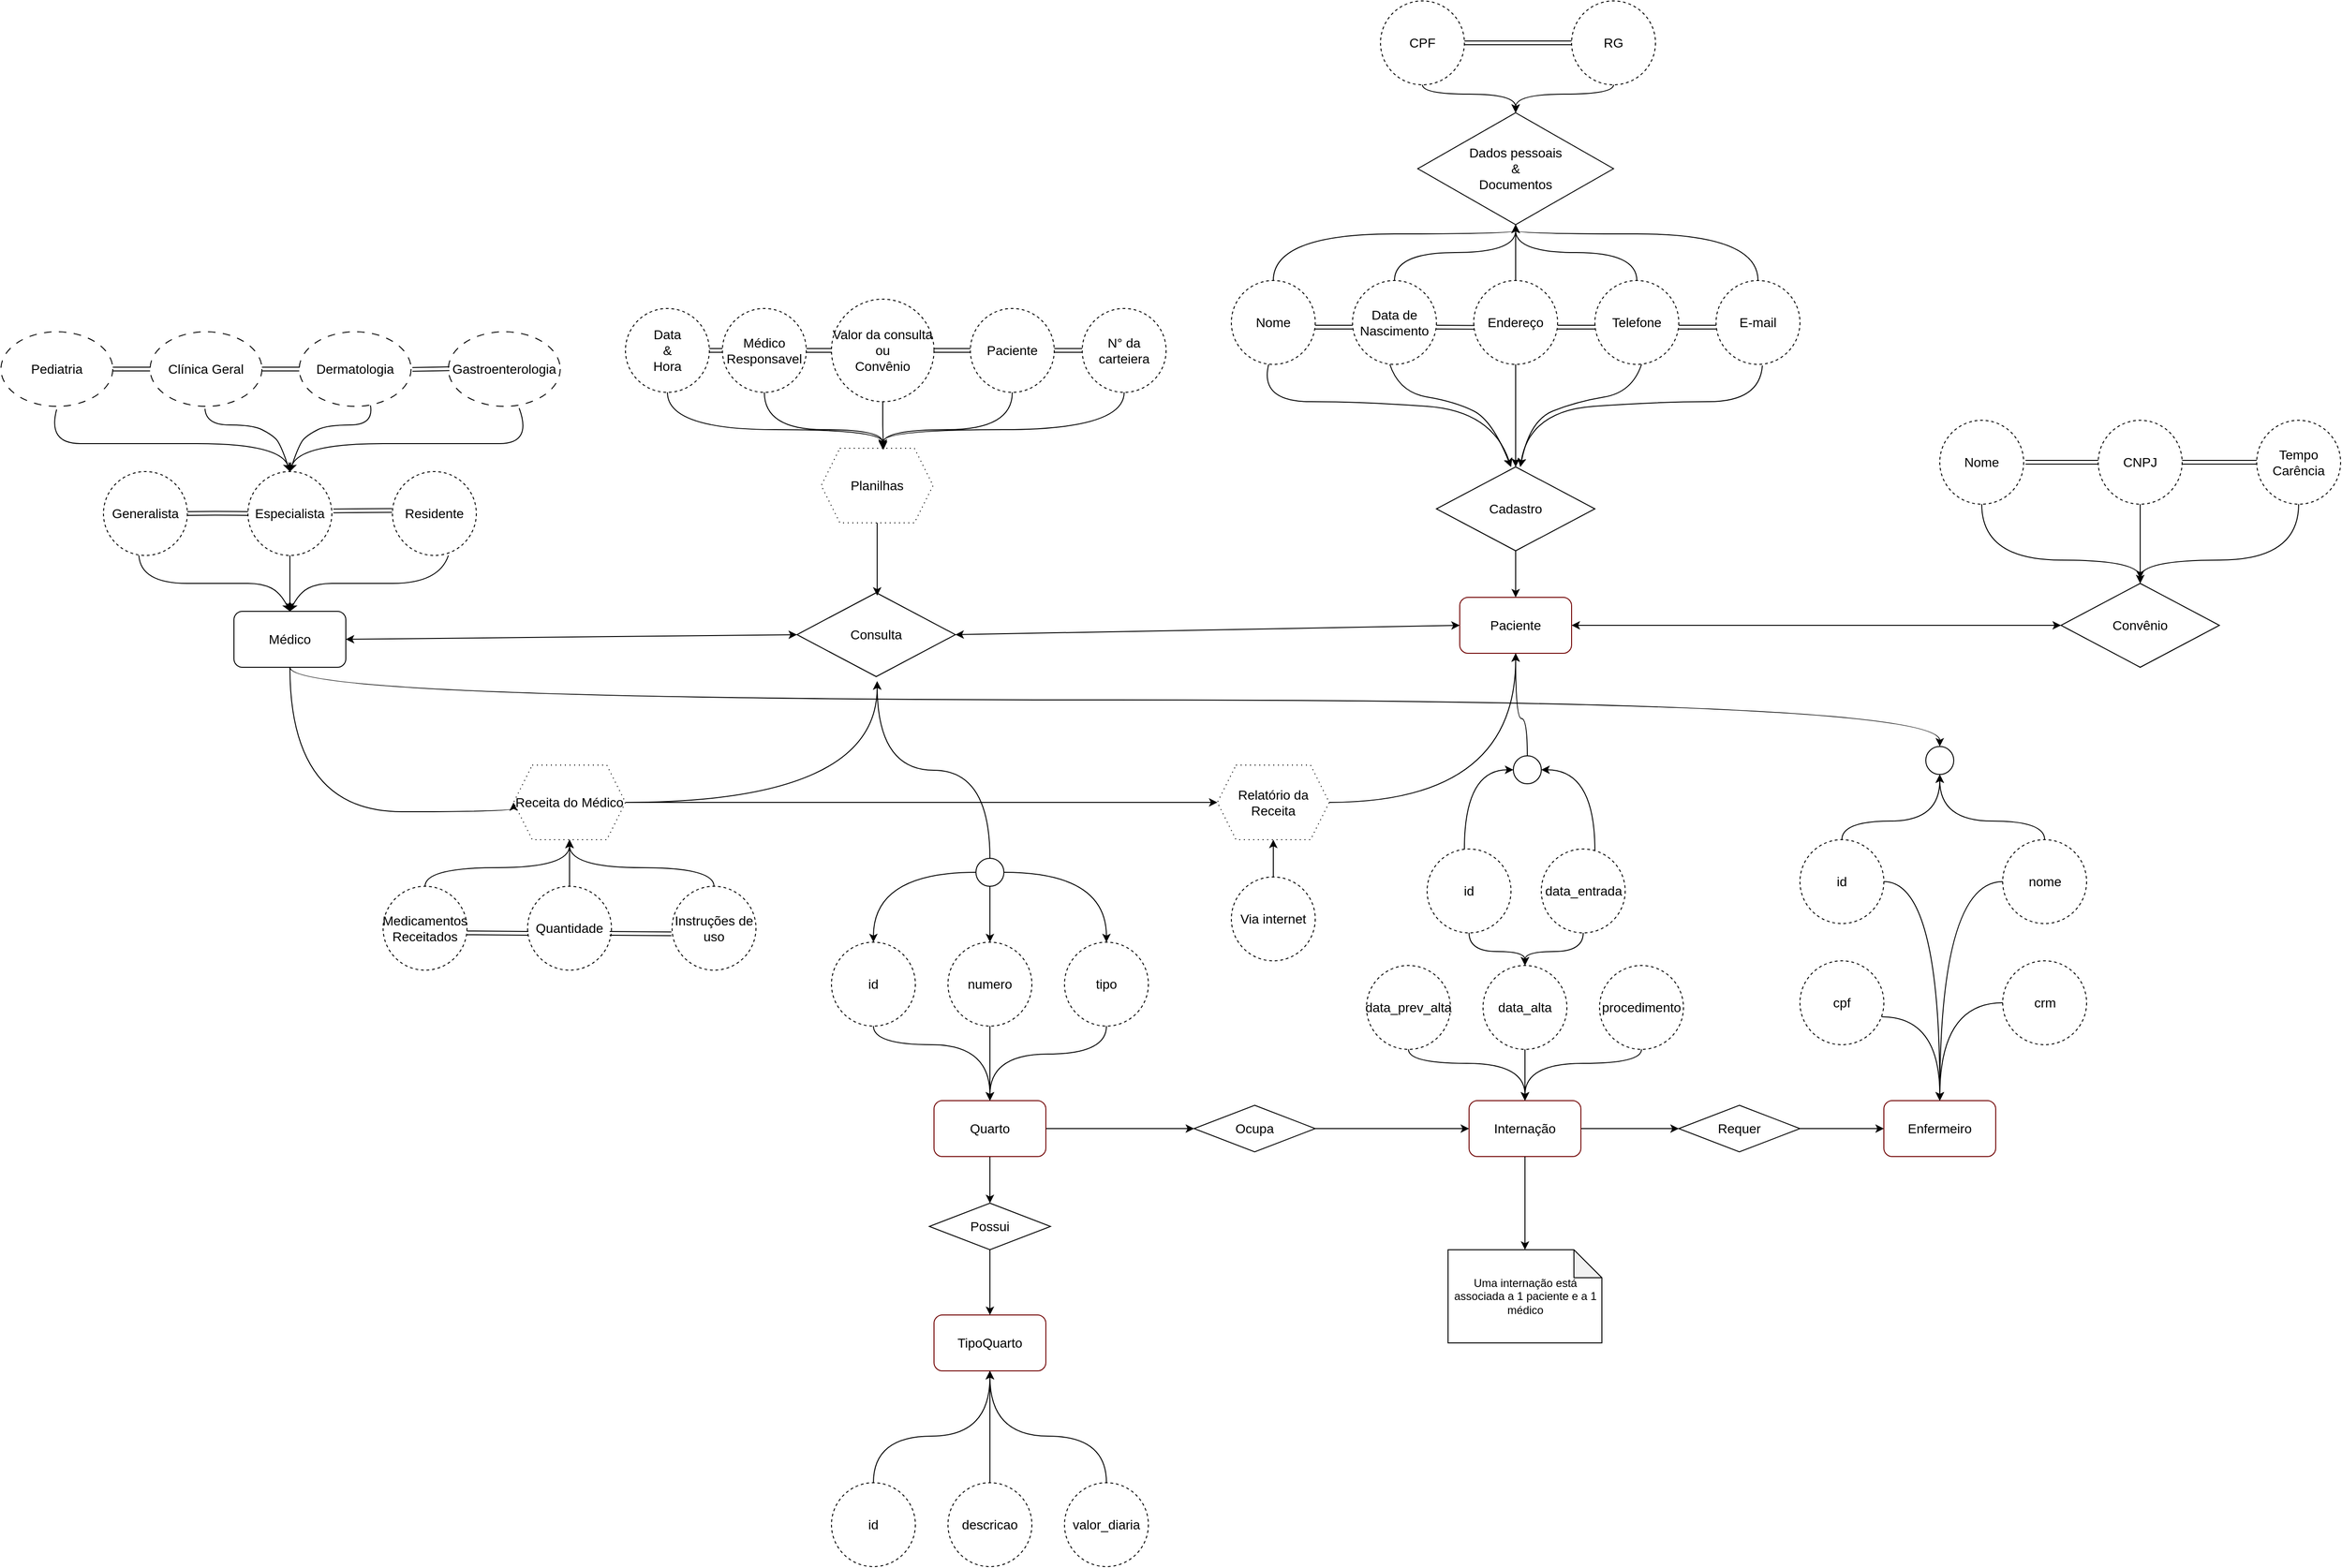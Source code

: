 <mxfile version="26.2.14">
  <diagram name="Página-1" id="sYi_9-bd4zvebP601EwW">
    <mxGraphModel dx="2864" dy="2279" grid="1" gridSize="10" guides="1" tooltips="1" connect="1" arrows="1" fold="1" page="1" pageScale="1" pageWidth="827" pageHeight="1169" background="none" math="0" shadow="0">
      <root>
        <mxCell id="0" />
        <mxCell id="1" parent="0" />
        <mxCell id="ypd2_sncO1_XFJtvT4sU-41" style="edgeStyle=orthogonalEdgeStyle;rounded=0;orthogonalLoop=1;jettySize=auto;html=1;entryX=0;entryY=0.5;entryDx=0;entryDy=0;curved=1;" edge="1" parent="1" source="UL4wphMUHeNL7HO7xTFo-1" target="tx1sG5r3YP57wAG_Tnjf-45">
          <mxGeometry relative="1" as="geometry">
            <Array as="points">
              <mxPoint x="-300" y="700" />
            </Array>
          </mxGeometry>
        </mxCell>
        <mxCell id="ypd2_sncO1_XFJtvT4sU-80" style="edgeStyle=orthogonalEdgeStyle;rounded=0;orthogonalLoop=1;jettySize=auto;html=1;curved=1;" edge="1" parent="1" source="UL4wphMUHeNL7HO7xTFo-1" target="ypd2_sncO1_XFJtvT4sU-75">
          <mxGeometry relative="1" as="geometry">
            <Array as="points">
              <mxPoint x="-300" y="580" />
              <mxPoint x="1470" y="580" />
            </Array>
          </mxGeometry>
        </mxCell>
        <mxCell id="UL4wphMUHeNL7HO7xTFo-1" value="&lt;font&gt;Médico&lt;/font&gt;" style="rounded=1;whiteSpace=wrap;html=1;fontSize=14;strokeColor=default;" parent="1" vertex="1">
          <mxGeometry x="-360" y="485" width="120" height="60" as="geometry" />
        </mxCell>
        <mxCell id="UL4wphMUHeNL7HO7xTFo-2" value="Paciente" style="rounded=1;whiteSpace=wrap;html=1;fillColor=default;fontColor=default;strokeColor=#6F0000;fontSize=14;" parent="1" vertex="1">
          <mxGeometry x="955" y="470" width="120" height="60" as="geometry" />
        </mxCell>
        <mxCell id="UL4wphMUHeNL7HO7xTFo-3" value="Generalista" style="ellipse;whiteSpace=wrap;html=1;aspect=fixed;strokeColor=light-dark(#000000,#FFE1F2);dashed=1;fontSize=14;" parent="1" vertex="1">
          <mxGeometry x="-500" y="335" width="90" height="90" as="geometry" />
        </mxCell>
        <mxCell id="UL4wphMUHeNL7HO7xTFo-4" value="Especialista" style="ellipse;whiteSpace=wrap;html=1;aspect=fixed;strokeColor=light-dark(#000000,#FFE1F2);dashed=1;fontSize=14;" parent="1" vertex="1">
          <mxGeometry x="-345" y="335" width="90" height="90" as="geometry" />
        </mxCell>
        <mxCell id="UL4wphMUHeNL7HO7xTFo-5" value="Residente" style="ellipse;whiteSpace=wrap;html=1;aspect=fixed;strokeColor=light-dark(#000000,#FFE1F2);dashed=1;fontSize=14;" parent="1" vertex="1">
          <mxGeometry x="-190" y="335" width="90" height="90" as="geometry" />
        </mxCell>
        <mxCell id="UL4wphMUHeNL7HO7xTFo-7" value="" style="shape=link;html=1;rounded=0;entryX=0;entryY=0.5;entryDx=0;entryDy=0;exitX=1;exitY=0.5;exitDx=0;exitDy=0;fontSize=14;" parent="1" source="UL4wphMUHeNL7HO7xTFo-3" target="UL4wphMUHeNL7HO7xTFo-4" edge="1">
          <mxGeometry width="100" relative="1" as="geometry">
            <mxPoint x="-430" y="379.8" as="sourcePoint" />
            <mxPoint x="-360" y="385" as="targetPoint" />
            <Array as="points">
              <mxPoint x="-380" y="379.8" />
            </Array>
          </mxGeometry>
        </mxCell>
        <mxCell id="UL4wphMUHeNL7HO7xTFo-9" value="" style="shape=link;html=1;rounded=0;entryX=-0.004;entryY=0.464;entryDx=0;entryDy=0;exitX=1.018;exitY=0.469;exitDx=0;exitDy=0;exitPerimeter=0;entryPerimeter=0;fontSize=14;" parent="1" source="UL4wphMUHeNL7HO7xTFo-4" target="UL4wphMUHeNL7HO7xTFo-5" edge="1">
          <mxGeometry width="100" relative="1" as="geometry">
            <mxPoint x="-250.0" y="375.0" as="sourcePoint" />
            <mxPoint x="-192.07" y="377.13" as="targetPoint" />
            <Array as="points">
              <mxPoint x="-212.07" y="376.93" />
            </Array>
          </mxGeometry>
        </mxCell>
        <mxCell id="UL4wphMUHeNL7HO7xTFo-22" value="" style="curved=1;endArrow=classic;html=1;rounded=0;entryX=0.5;entryY=0;entryDx=0;entryDy=0;exitX=0.422;exitY=1;exitDx=0;exitDy=0;exitPerimeter=0;fontSize=14;" parent="1" source="UL4wphMUHeNL7HO7xTFo-3" target="UL4wphMUHeNL7HO7xTFo-1" edge="1">
          <mxGeometry width="50" height="50" relative="1" as="geometry">
            <mxPoint x="-452" y="435" as="sourcePoint" />
            <mxPoint x="-330" y="435" as="targetPoint" />
            <Array as="points">
              <mxPoint x="-460" y="455" />
              <mxPoint x="-360" y="455" />
              <mxPoint x="-330" y="455" />
              <mxPoint x="-310" y="465" />
            </Array>
          </mxGeometry>
        </mxCell>
        <mxCell id="UL4wphMUHeNL7HO7xTFo-26" value="" style="curved=1;endArrow=classic;html=1;rounded=0;exitX=0.667;exitY=1;exitDx=0;exitDy=0;exitPerimeter=0;entryX=0.5;entryY=0;entryDx=0;entryDy=0;fontSize=14;" parent="1" source="UL4wphMUHeNL7HO7xTFo-5" target="UL4wphMUHeNL7HO7xTFo-1" edge="1">
          <mxGeometry width="50" height="50" relative="1" as="geometry">
            <mxPoint x="-150" y="435" as="sourcePoint" />
            <mxPoint x="-290" y="475" as="targetPoint" />
            <Array as="points">
              <mxPoint x="-140" y="455" />
              <mxPoint x="-240" y="455" />
              <mxPoint x="-270" y="455" />
              <mxPoint x="-290" y="465" />
            </Array>
          </mxGeometry>
        </mxCell>
        <mxCell id="UL4wphMUHeNL7HO7xTFo-27" value="" style="endArrow=classic;html=1;rounded=0;exitX=0.5;exitY=1;exitDx=0;exitDy=0;fontSize=14;" parent="1" source="UL4wphMUHeNL7HO7xTFo-4" target="UL4wphMUHeNL7HO7xTFo-1" edge="1">
          <mxGeometry width="50" height="50" relative="1" as="geometry">
            <mxPoint x="-270" y="455" as="sourcePoint" />
            <mxPoint x="-220" y="405" as="targetPoint" />
          </mxGeometry>
        </mxCell>
        <mxCell id="UL4wphMUHeNL7HO7xTFo-28" value="Pediatria" style="ellipse;whiteSpace=wrap;html=1;dashed=1;dashPattern=8 8;strokeColor=light-dark(#000000,#FFD2EC);fontSize=14;" parent="1" vertex="1">
          <mxGeometry x="-610" y="185" width="120" height="80" as="geometry" />
        </mxCell>
        <mxCell id="UL4wphMUHeNL7HO7xTFo-29" value="Clínica Geral" style="ellipse;whiteSpace=wrap;html=1;dashed=1;dashPattern=8 8;strokeColor=light-dark(#000000,#FFD2EC);fontSize=14;" parent="1" vertex="1">
          <mxGeometry x="-450" y="185" width="120" height="80" as="geometry" />
        </mxCell>
        <mxCell id="UL4wphMUHeNL7HO7xTFo-30" value="Dermatologia" style="ellipse;whiteSpace=wrap;html=1;dashed=1;dashPattern=8 8;strokeColor=light-dark(#000000,#FFD2EC);fontSize=14;" parent="1" vertex="1">
          <mxGeometry x="-290" y="185" width="120" height="80" as="geometry" />
        </mxCell>
        <mxCell id="UL4wphMUHeNL7HO7xTFo-31" value="Gastroenterologia" style="ellipse;whiteSpace=wrap;html=1;dashed=1;dashPattern=8 8;strokeColor=light-dark(#000000,#FFD2EC);fontSize=14;" parent="1" vertex="1">
          <mxGeometry x="-130" y="185" width="120" height="80" as="geometry" />
        </mxCell>
        <mxCell id="UL4wphMUHeNL7HO7xTFo-35" value="" style="shape=link;html=1;rounded=0;exitX=1;exitY=0.5;exitDx=0;exitDy=0;entryX=0;entryY=0.5;entryDx=0;entryDy=0;fontSize=14;" parent="1" source="UL4wphMUHeNL7HO7xTFo-28" target="UL4wphMUHeNL7HO7xTFo-29" edge="1">
          <mxGeometry width="100" relative="1" as="geometry">
            <mxPoint x="-470" y="295" as="sourcePoint" />
            <mxPoint x="-460" y="225" as="targetPoint" />
          </mxGeometry>
        </mxCell>
        <mxCell id="UL4wphMUHeNL7HO7xTFo-36" value="" style="shape=link;html=1;rounded=0;exitX=1;exitY=0.5;exitDx=0;exitDy=0;fontSize=14;" parent="1" source="UL4wphMUHeNL7HO7xTFo-29" edge="1">
          <mxGeometry width="100" relative="1" as="geometry">
            <mxPoint x="-310" y="225" as="sourcePoint" />
            <mxPoint x="-290" y="225" as="targetPoint" />
            <Array as="points">
              <mxPoint x="-300" y="225" />
            </Array>
          </mxGeometry>
        </mxCell>
        <mxCell id="UL4wphMUHeNL7HO7xTFo-37" value="" style="shape=link;html=1;rounded=0;entryX=0.009;entryY=0.496;entryDx=0;entryDy=0;entryPerimeter=0;exitX=1.012;exitY=0.505;exitDx=0;exitDy=0;exitPerimeter=0;fontSize=14;" parent="1" source="UL4wphMUHeNL7HO7xTFo-30" target="UL4wphMUHeNL7HO7xTFo-31" edge="1">
          <mxGeometry width="100" relative="1" as="geometry">
            <mxPoint x="-160" y="225" as="sourcePoint" />
            <mxPoint x="-140" y="225" as="targetPoint" />
            <Array as="points">
              <mxPoint x="-140" y="224.86" />
            </Array>
          </mxGeometry>
        </mxCell>
        <mxCell id="UL4wphMUHeNL7HO7xTFo-38" value="" style="curved=1;endArrow=classic;html=1;rounded=0;exitX=0.498;exitY=1.042;exitDx=0;exitDy=0;exitPerimeter=0;entryX=0.5;entryY=0;entryDx=0;entryDy=0;fontSize=14;" parent="1" source="UL4wphMUHeNL7HO7xTFo-28" target="UL4wphMUHeNL7HO7xTFo-4" edge="1">
          <mxGeometry width="50" height="50" relative="1" as="geometry">
            <mxPoint x="-370" y="305" as="sourcePoint" />
            <mxPoint x="-290" y="295" as="targetPoint" />
            <Array as="points">
              <mxPoint x="-560" y="305" />
              <mxPoint x="-490" y="305" />
              <mxPoint x="-310" y="305" />
            </Array>
          </mxGeometry>
        </mxCell>
        <mxCell id="UL4wphMUHeNL7HO7xTFo-39" value="" style="curved=1;endArrow=classic;html=1;rounded=0;exitX=0.633;exitY=1.024;exitDx=0;exitDy=0;exitPerimeter=0;entryX=0.5;entryY=0;entryDx=0;entryDy=0;fontSize=14;" parent="1" source="UL4wphMUHeNL7HO7xTFo-31" target="UL4wphMUHeNL7HO7xTFo-4" edge="1">
          <mxGeometry width="50" height="50" relative="1" as="geometry">
            <mxPoint x="-50" y="268" as="sourcePoint" />
            <mxPoint x="-300" y="335" as="targetPoint" />
            <Array as="points">
              <mxPoint x="-40" y="305" />
              <mxPoint x="-110" y="305" />
              <mxPoint x="-290" y="305" />
            </Array>
          </mxGeometry>
        </mxCell>
        <mxCell id="UL4wphMUHeNL7HO7xTFo-40" value="" style="curved=1;endArrow=classic;html=1;rounded=0;exitX=0.491;exitY=1.033;exitDx=0;exitDy=0;exitPerimeter=0;fontSize=14;" parent="1" source="UL4wphMUHeNL7HO7xTFo-29" edge="1">
          <mxGeometry width="50" height="50" relative="1" as="geometry">
            <mxPoint x="-320" y="315" as="sourcePoint" />
            <mxPoint x="-300" y="335" as="targetPoint" />
            <Array as="points">
              <mxPoint x="-390" y="285" />
              <mxPoint x="-340" y="285" />
              <mxPoint x="-320" y="295" />
              <mxPoint x="-310" y="305" />
            </Array>
          </mxGeometry>
        </mxCell>
        <mxCell id="UL4wphMUHeNL7HO7xTFo-41" value="" style="curved=1;endArrow=classic;html=1;rounded=0;exitX=0.637;exitY=0.988;exitDx=0;exitDy=0;exitPerimeter=0;fontSize=14;" parent="1" source="UL4wphMUHeNL7HO7xTFo-30" edge="1">
          <mxGeometry width="50" height="50" relative="1" as="geometry">
            <mxPoint x="-209" y="268" as="sourcePoint" />
            <mxPoint x="-300" y="335" as="targetPoint" />
            <Array as="points">
              <mxPoint x="-210" y="285" />
              <mxPoint x="-260" y="285" />
              <mxPoint x="-280" y="295" />
              <mxPoint x="-290" y="305" />
            </Array>
          </mxGeometry>
        </mxCell>
        <mxCell id="tx1sG5r3YP57wAG_Tnjf-2" style="edgeStyle=orthogonalEdgeStyle;rounded=0;orthogonalLoop=1;jettySize=auto;html=1;curved=1;fontSize=14;" parent="1" source="UL4wphMUHeNL7HO7xTFo-44" target="UL4wphMUHeNL7HO7xTFo-69" edge="1">
          <mxGeometry relative="1" as="geometry">
            <Array as="points">
              <mxPoint x="755" y="80" />
              <mxPoint x="1015" y="80" />
            </Array>
          </mxGeometry>
        </mxCell>
        <mxCell id="UL4wphMUHeNL7HO7xTFo-44" value="Nome" style="ellipse;whiteSpace=wrap;html=1;aspect=fixed;strokeColor=light-dark(#000000,#FFE1F2);dashed=1;fontSize=14;" parent="1" vertex="1">
          <mxGeometry x="710" y="130" width="90" height="90" as="geometry" />
        </mxCell>
        <mxCell id="tx1sG5r3YP57wAG_Tnjf-3" style="edgeStyle=orthogonalEdgeStyle;rounded=0;orthogonalLoop=1;jettySize=auto;html=1;entryX=0.5;entryY=1;entryDx=0;entryDy=0;curved=1;fontSize=14;" parent="1" source="UL4wphMUHeNL7HO7xTFo-45" target="UL4wphMUHeNL7HO7xTFo-69" edge="1">
          <mxGeometry relative="1" as="geometry" />
        </mxCell>
        <mxCell id="UL4wphMUHeNL7HO7xTFo-45" value="Data de Nascimento" style="ellipse;whiteSpace=wrap;html=1;aspect=fixed;strokeColor=light-dark(#000000,#FFE1F2);dashed=1;fontSize=14;" parent="1" vertex="1">
          <mxGeometry x="840" y="130" width="90" height="90" as="geometry" />
        </mxCell>
        <mxCell id="tx1sG5r3YP57wAG_Tnjf-4" style="edgeStyle=orthogonalEdgeStyle;rounded=0;orthogonalLoop=1;jettySize=auto;html=1;entryX=0.5;entryY=1;entryDx=0;entryDy=0;fontSize=14;" parent="1" source="UL4wphMUHeNL7HO7xTFo-46" target="UL4wphMUHeNL7HO7xTFo-69" edge="1">
          <mxGeometry relative="1" as="geometry" />
        </mxCell>
        <mxCell id="UL4wphMUHeNL7HO7xTFo-46" value="Endereço" style="ellipse;whiteSpace=wrap;html=1;aspect=fixed;strokeColor=light-dark(#000000,#FFE1F2);dashed=1;fontSize=14;" parent="1" vertex="1">
          <mxGeometry x="970" y="130" width="90" height="90" as="geometry" />
        </mxCell>
        <mxCell id="tx1sG5r3YP57wAG_Tnjf-5" style="edgeStyle=orthogonalEdgeStyle;rounded=0;orthogonalLoop=1;jettySize=auto;html=1;entryX=0.5;entryY=1;entryDx=0;entryDy=0;curved=1;fontSize=14;" parent="1" source="UL4wphMUHeNL7HO7xTFo-47" target="UL4wphMUHeNL7HO7xTFo-69" edge="1">
          <mxGeometry relative="1" as="geometry" />
        </mxCell>
        <mxCell id="UL4wphMUHeNL7HO7xTFo-47" value="Telefone" style="ellipse;whiteSpace=wrap;html=1;aspect=fixed;strokeColor=light-dark(#000000,#FFE1F2);dashed=1;fontSize=14;" parent="1" vertex="1">
          <mxGeometry x="1100" y="130" width="90" height="90" as="geometry" />
        </mxCell>
        <mxCell id="tx1sG5r3YP57wAG_Tnjf-6" style="edgeStyle=orthogonalEdgeStyle;rounded=0;orthogonalLoop=1;jettySize=auto;html=1;curved=1;fontSize=14;" parent="1" source="UL4wphMUHeNL7HO7xTFo-48" target="UL4wphMUHeNL7HO7xTFo-69" edge="1">
          <mxGeometry relative="1" as="geometry">
            <Array as="points">
              <mxPoint x="1275" y="80" />
              <mxPoint x="1015" y="80" />
            </Array>
          </mxGeometry>
        </mxCell>
        <mxCell id="UL4wphMUHeNL7HO7xTFo-48" value="E-mail" style="ellipse;whiteSpace=wrap;html=1;aspect=fixed;strokeColor=light-dark(#000000,#FFE1F2);dashed=1;fontSize=14;" parent="1" vertex="1">
          <mxGeometry x="1230" y="130" width="90" height="90" as="geometry" />
        </mxCell>
        <mxCell id="UL4wphMUHeNL7HO7xTFo-68" style="edgeStyle=orthogonalEdgeStyle;rounded=0;orthogonalLoop=1;jettySize=auto;html=1;entryX=0.5;entryY=0;entryDx=0;entryDy=0;fontSize=14;" parent="1" source="UL4wphMUHeNL7HO7xTFo-50" target="UL4wphMUHeNL7HO7xTFo-2" edge="1">
          <mxGeometry relative="1" as="geometry" />
        </mxCell>
        <mxCell id="UL4wphMUHeNL7HO7xTFo-50" value="Cadastro" style="rhombus;whiteSpace=wrap;html=1;strokeColor=light-dark(#000000,#FFC3E5);fontSize=14;" parent="1" vertex="1">
          <mxGeometry x="930" y="330" width="170" height="90" as="geometry" />
        </mxCell>
        <mxCell id="UL4wphMUHeNL7HO7xTFo-51" value="" style="curved=1;endArrow=classic;html=1;rounded=0;entryX=0.471;entryY=0;entryDx=0;entryDy=0;entryPerimeter=0;exitX=0.556;exitY=1;exitDx=0;exitDy=0;exitPerimeter=0;fontSize=14;" parent="1" target="UL4wphMUHeNL7HO7xTFo-50" edge="1">
          <mxGeometry width="50" height="50" relative="1" as="geometry">
            <mxPoint x="750.04" y="220" as="sourcePoint" />
            <mxPoint x="1005" y="327.03" as="targetPoint" />
            <Array as="points">
              <mxPoint x="740" y="260" />
              <mxPoint x="850" y="260" />
              <mxPoint x="990" y="270" />
            </Array>
          </mxGeometry>
        </mxCell>
        <mxCell id="UL4wphMUHeNL7HO7xTFo-52" value="" style="curved=1;endArrow=classic;html=1;rounded=0;entryX=0.529;entryY=0;entryDx=0;entryDy=0;entryPerimeter=0;exitX=0.552;exitY=1.013;exitDx=0;exitDy=0;exitPerimeter=0;fontSize=14;" parent="1" source="UL4wphMUHeNL7HO7xTFo-48" target="UL4wphMUHeNL7HO7xTFo-50" edge="1">
          <mxGeometry width="50" height="50" relative="1" as="geometry">
            <mxPoint x="1277" y="230" as="sourcePoint" />
            <mxPoint x="1020" y="320" as="targetPoint" />
            <Array as="points">
              <mxPoint x="1277" y="260" />
              <mxPoint x="1167" y="260" />
              <mxPoint x="1030" y="270" />
            </Array>
          </mxGeometry>
        </mxCell>
        <mxCell id="UL4wphMUHeNL7HO7xTFo-53" value="Consulta" style="rhombus;whiteSpace=wrap;html=1;strokeColor=light-dark(#000000,#FFC3E5);fontSize=14;" parent="1" vertex="1">
          <mxGeometry x="244" y="465" width="170" height="90" as="geometry" />
        </mxCell>
        <mxCell id="UL4wphMUHeNL7HO7xTFo-56" value="" style="endArrow=classic;startArrow=classic;html=1;rounded=0;exitX=1;exitY=0.5;exitDx=0;exitDy=0;entryX=0;entryY=0.5;entryDx=0;entryDy=0;fontSize=14;" parent="1" source="UL4wphMUHeNL7HO7xTFo-1" target="UL4wphMUHeNL7HO7xTFo-53" edge="1">
          <mxGeometry width="50" height="50" relative="1" as="geometry">
            <mxPoint x="410" y="540" as="sourcePoint" />
            <mxPoint x="520" y="500" as="targetPoint" />
          </mxGeometry>
        </mxCell>
        <mxCell id="UL4wphMUHeNL7HO7xTFo-57" value="" style="endArrow=classic;startArrow=classic;html=1;rounded=0;entryX=0;entryY=0.5;entryDx=0;entryDy=0;exitX=1;exitY=0.5;exitDx=0;exitDy=0;fontSize=14;" parent="1" source="UL4wphMUHeNL7HO7xTFo-53" target="UL4wphMUHeNL7HO7xTFo-2" edge="1">
          <mxGeometry width="50" height="50" relative="1" as="geometry">
            <mxPoint x="710" y="501" as="sourcePoint" />
            <mxPoint x="968" y="500.5" as="targetPoint" />
          </mxGeometry>
        </mxCell>
        <mxCell id="UL4wphMUHeNL7HO7xTFo-59" value="" style="curved=1;endArrow=classic;html=1;rounded=0;exitX=0.556;exitY=1;exitDx=0;exitDy=0;exitPerimeter=0;fontSize=14;" parent="1" edge="1">
          <mxGeometry width="50" height="50" relative="1" as="geometry">
            <mxPoint x="880" y="220" as="sourcePoint" />
            <mxPoint x="1010" y="330" as="targetPoint" />
            <Array as="points">
              <mxPoint x="890" y="250" />
              <mxPoint x="950" y="260" />
              <mxPoint x="989.96" y="280" />
            </Array>
          </mxGeometry>
        </mxCell>
        <mxCell id="UL4wphMUHeNL7HO7xTFo-61" value="" style="curved=1;endArrow=classic;html=1;rounded=0;exitX=0.556;exitY=1;exitDx=0;exitDy=0;exitPerimeter=0;fontSize=14;" parent="1" source="UL4wphMUHeNL7HO7xTFo-47" edge="1">
          <mxGeometry width="50" height="50" relative="1" as="geometry">
            <mxPoint x="1150" y="230" as="sourcePoint" />
            <mxPoint x="1020" y="330" as="targetPoint" />
            <Array as="points">
              <mxPoint x="1140" y="250" />
              <mxPoint x="1080" y="260" />
              <mxPoint x="1030" y="280" />
            </Array>
          </mxGeometry>
        </mxCell>
        <mxCell id="UL4wphMUHeNL7HO7xTFo-62" value="" style="endArrow=classic;html=1;rounded=0;exitX=0.5;exitY=1;exitDx=0;exitDy=0;entryX=0.5;entryY=0;entryDx=0;entryDy=0;fontSize=14;" parent="1" source="UL4wphMUHeNL7HO7xTFo-46" target="UL4wphMUHeNL7HO7xTFo-50" edge="1">
          <mxGeometry width="50" height="50" relative="1" as="geometry">
            <mxPoint x="990" y="320" as="sourcePoint" />
            <mxPoint x="1040" y="270" as="targetPoint" />
          </mxGeometry>
        </mxCell>
        <mxCell id="UL4wphMUHeNL7HO7xTFo-64" value="" style="shape=link;html=1;rounded=0;exitX=1;exitY=0.556;exitDx=0;exitDy=0;exitPerimeter=0;entryX=0;entryY=0.556;entryDx=0;entryDy=0;entryPerimeter=0;fontSize=14;" parent="1" source="UL4wphMUHeNL7HO7xTFo-44" target="UL4wphMUHeNL7HO7xTFo-45" edge="1">
          <mxGeometry width="100" relative="1" as="geometry">
            <mxPoint x="780" y="219.81" as="sourcePoint" />
            <mxPoint x="880" y="219.81" as="targetPoint" />
          </mxGeometry>
        </mxCell>
        <mxCell id="UL4wphMUHeNL7HO7xTFo-65" value="" style="shape=link;html=1;rounded=0;exitX=1;exitY=0.556;exitDx=0;exitDy=0;exitPerimeter=0;entryX=0.01;entryY=0.558;entryDx=0;entryDy=0;entryPerimeter=0;fontSize=14;" parent="1" source="UL4wphMUHeNL7HO7xTFo-45" target="UL4wphMUHeNL7HO7xTFo-46" edge="1">
          <mxGeometry width="100" relative="1" as="geometry">
            <mxPoint x="900" y="210" as="sourcePoint" />
            <mxPoint x="1000" y="210" as="targetPoint" />
          </mxGeometry>
        </mxCell>
        <mxCell id="UL4wphMUHeNL7HO7xTFo-66" value="" style="shape=link;html=1;rounded=0;exitX=1;exitY=0.556;exitDx=0;exitDy=0;exitPerimeter=0;entryX=0.008;entryY=0.556;entryDx=0;entryDy=0;entryPerimeter=0;fontSize=14;" parent="1" source="UL4wphMUHeNL7HO7xTFo-46" target="UL4wphMUHeNL7HO7xTFo-47" edge="1">
          <mxGeometry width="100" relative="1" as="geometry">
            <mxPoint x="1040" y="210" as="sourcePoint" />
            <mxPoint x="1140" y="210" as="targetPoint" />
          </mxGeometry>
        </mxCell>
        <mxCell id="UL4wphMUHeNL7HO7xTFo-67" value="" style="shape=link;html=1;rounded=0;exitX=1;exitY=0.556;exitDx=0;exitDy=0;exitPerimeter=0;entryX=0;entryY=0.556;entryDx=0;entryDy=0;entryPerimeter=0;fontSize=14;" parent="1" source="UL4wphMUHeNL7HO7xTFo-47" target="UL4wphMUHeNL7HO7xTFo-48" edge="1">
          <mxGeometry width="100" relative="1" as="geometry">
            <mxPoint x="1120" y="200" as="sourcePoint" />
            <mxPoint x="1220" y="200" as="targetPoint" />
          </mxGeometry>
        </mxCell>
        <mxCell id="UL4wphMUHeNL7HO7xTFo-69" value="Dados pessoais&lt;div&gt;&amp;amp;&lt;/div&gt;&lt;div&gt;Documentos&lt;/div&gt;" style="rhombus;whiteSpace=wrap;html=1;strokeColor=light-dark(#000000,#FFC3E5);fontSize=14;" parent="1" vertex="1">
          <mxGeometry x="910" y="-50" width="210" height="120" as="geometry" />
        </mxCell>
        <mxCell id="tx1sG5r3YP57wAG_Tnjf-11" style="edgeStyle=orthogonalEdgeStyle;rounded=0;orthogonalLoop=1;jettySize=auto;html=1;curved=1;fontSize=14;" parent="1" source="tx1sG5r3YP57wAG_Tnjf-7" target="UL4wphMUHeNL7HO7xTFo-69" edge="1">
          <mxGeometry relative="1" as="geometry">
            <Array as="points">
              <mxPoint x="915" y="-70" />
              <mxPoint x="1015" y="-70" />
            </Array>
          </mxGeometry>
        </mxCell>
        <mxCell id="tx1sG5r3YP57wAG_Tnjf-7" value="CPF" style="ellipse;whiteSpace=wrap;html=1;aspect=fixed;strokeColor=light-dark(#000000,#FFE1F2);dashed=1;fontSize=14;" parent="1" vertex="1">
          <mxGeometry x="870" y="-170" width="90" height="90" as="geometry" />
        </mxCell>
        <mxCell id="tx1sG5r3YP57wAG_Tnjf-10" style="edgeStyle=orthogonalEdgeStyle;rounded=0;orthogonalLoop=1;jettySize=auto;html=1;curved=1;fontSize=14;" parent="1" source="tx1sG5r3YP57wAG_Tnjf-8" target="UL4wphMUHeNL7HO7xTFo-69" edge="1">
          <mxGeometry relative="1" as="geometry">
            <Array as="points">
              <mxPoint x="1120" y="-70" />
              <mxPoint x="1015" y="-70" />
            </Array>
          </mxGeometry>
        </mxCell>
        <mxCell id="tx1sG5r3YP57wAG_Tnjf-8" value="RG" style="ellipse;whiteSpace=wrap;html=1;aspect=fixed;strokeColor=light-dark(#000000,#FFE1F2);dashed=1;fontSize=14;" parent="1" vertex="1">
          <mxGeometry x="1075" y="-170" width="90" height="90" as="geometry" />
        </mxCell>
        <mxCell id="tx1sG5r3YP57wAG_Tnjf-12" value="Convênio" style="rhombus;whiteSpace=wrap;html=1;strokeColor=light-dark(#000000,#FFC3E5);fontSize=14;" parent="1" vertex="1">
          <mxGeometry x="1600" y="455" width="170" height="90" as="geometry" />
        </mxCell>
        <mxCell id="tx1sG5r3YP57wAG_Tnjf-13" value="" style="endArrow=classic;startArrow=classic;html=1;rounded=0;exitX=1;exitY=0.5;exitDx=0;exitDy=0;entryX=0;entryY=0.5;entryDx=0;entryDy=0;fontSize=14;" parent="1" source="UL4wphMUHeNL7HO7xTFo-2" target="tx1sG5r3YP57wAG_Tnjf-12" edge="1">
          <mxGeometry width="50" height="50" relative="1" as="geometry">
            <mxPoint x="1100" y="500" as="sourcePoint" />
            <mxPoint x="1330" y="500" as="targetPoint" />
          </mxGeometry>
        </mxCell>
        <mxCell id="tx1sG5r3YP57wAG_Tnjf-18" style="edgeStyle=orthogonalEdgeStyle;rounded=0;orthogonalLoop=1;jettySize=auto;html=1;curved=1;fontSize=14;" parent="1" source="tx1sG5r3YP57wAG_Tnjf-14" target="tx1sG5r3YP57wAG_Tnjf-12" edge="1">
          <mxGeometry relative="1" as="geometry">
            <Array as="points">
              <mxPoint x="1515" y="430" />
              <mxPoint x="1685" y="430" />
            </Array>
          </mxGeometry>
        </mxCell>
        <mxCell id="tx1sG5r3YP57wAG_Tnjf-14" value="Nome" style="ellipse;whiteSpace=wrap;html=1;aspect=fixed;strokeColor=light-dark(#000000,#FFE1F2);dashed=1;fontSize=14;" parent="1" vertex="1">
          <mxGeometry x="1470" y="280" width="90" height="90" as="geometry" />
        </mxCell>
        <mxCell id="tx1sG5r3YP57wAG_Tnjf-19" style="edgeStyle=orthogonalEdgeStyle;rounded=0;orthogonalLoop=1;jettySize=auto;html=1;fontSize=14;" parent="1" source="tx1sG5r3YP57wAG_Tnjf-15" edge="1">
          <mxGeometry relative="1" as="geometry">
            <mxPoint x="1685" y="450" as="targetPoint" />
          </mxGeometry>
        </mxCell>
        <mxCell id="tx1sG5r3YP57wAG_Tnjf-15" value="CNPJ" style="ellipse;whiteSpace=wrap;html=1;aspect=fixed;strokeColor=light-dark(#000000,#FFE1F2);dashed=1;fontSize=14;" parent="1" vertex="1">
          <mxGeometry x="1640" y="280" width="90" height="90" as="geometry" />
        </mxCell>
        <mxCell id="tx1sG5r3YP57wAG_Tnjf-20" style="edgeStyle=orthogonalEdgeStyle;rounded=0;orthogonalLoop=1;jettySize=auto;html=1;curved=1;fontSize=14;" parent="1" source="tx1sG5r3YP57wAG_Tnjf-16" target="tx1sG5r3YP57wAG_Tnjf-12" edge="1">
          <mxGeometry relative="1" as="geometry">
            <Array as="points">
              <mxPoint x="1855" y="430" />
              <mxPoint x="1685" y="430" />
            </Array>
          </mxGeometry>
        </mxCell>
        <mxCell id="tx1sG5r3YP57wAG_Tnjf-16" value="Tempo&lt;div&gt;Carência&lt;/div&gt;" style="ellipse;whiteSpace=wrap;html=1;aspect=fixed;strokeColor=light-dark(#000000,#FFE1F2);dashed=1;fontSize=14;" parent="1" vertex="1">
          <mxGeometry x="1810" y="280" width="90" height="90" as="geometry" />
        </mxCell>
        <mxCell id="tx1sG5r3YP57wAG_Tnjf-22" value="" style="shape=link;html=1;rounded=0;exitX=1;exitY=0.5;exitDx=0;exitDy=0;entryX=0;entryY=0.5;entryDx=0;entryDy=0;fontSize=14;" parent="1" source="tx1sG5r3YP57wAG_Tnjf-7" target="tx1sG5r3YP57wAG_Tnjf-8" edge="1">
          <mxGeometry width="100" relative="1" as="geometry">
            <mxPoint x="960" y="-110" as="sourcePoint" />
            <mxPoint x="1070" y="-125" as="targetPoint" />
          </mxGeometry>
        </mxCell>
        <mxCell id="tx1sG5r3YP57wAG_Tnjf-23" value="" style="shape=link;html=1;rounded=0;entryX=0;entryY=0.5;entryDx=0;entryDy=0;fontSize=14;" parent="1" target="tx1sG5r3YP57wAG_Tnjf-15" edge="1">
          <mxGeometry width="100" relative="1" as="geometry">
            <mxPoint x="1562" y="325" as="sourcePoint" />
            <mxPoint x="1670" y="340" as="targetPoint" />
          </mxGeometry>
        </mxCell>
        <mxCell id="tx1sG5r3YP57wAG_Tnjf-24" value="" style="shape=link;html=1;rounded=0;exitX=0;exitY=0.5;exitDx=0;exitDy=0;entryX=1;entryY=0.5;entryDx=0;entryDy=0;fontSize=14;" parent="1" source="tx1sG5r3YP57wAG_Tnjf-16" target="tx1sG5r3YP57wAG_Tnjf-15" edge="1">
          <mxGeometry width="100" relative="1" as="geometry">
            <mxPoint x="1570" y="340" as="sourcePoint" />
            <mxPoint x="1670" y="340" as="targetPoint" />
          </mxGeometry>
        </mxCell>
        <mxCell id="tx1sG5r3YP57wAG_Tnjf-26" value="Planilhas" style="shape=hexagon;perimeter=hexagonPerimeter2;whiteSpace=wrap;html=1;fixedSize=1;dashed=1;dashPattern=1 4;fontSize=14;" parent="1" vertex="1">
          <mxGeometry x="270" y="310" width="120" height="80" as="geometry" />
        </mxCell>
        <mxCell id="ypd2_sncO1_XFJtvT4sU-35" style="edgeStyle=orthogonalEdgeStyle;rounded=0;orthogonalLoop=1;jettySize=auto;html=1;curved=1;" edge="1" parent="1" source="tx1sG5r3YP57wAG_Tnjf-28" target="tx1sG5r3YP57wAG_Tnjf-26">
          <mxGeometry relative="1" as="geometry">
            <Array as="points">
              <mxPoint x="105" y="290" />
              <mxPoint x="336" y="290" />
            </Array>
          </mxGeometry>
        </mxCell>
        <mxCell id="tx1sG5r3YP57wAG_Tnjf-28" value="Data&lt;br&gt;&amp;amp;&lt;div&gt;Hora&lt;/div&gt;" style="ellipse;whiteSpace=wrap;html=1;aspect=fixed;strokeColor=light-dark(#000000,#FFE1F2);dashed=1;fontSize=14;" parent="1" vertex="1">
          <mxGeometry x="60" y="160" width="90" height="90" as="geometry" />
        </mxCell>
        <mxCell id="ypd2_sncO1_XFJtvT4sU-36" style="edgeStyle=orthogonalEdgeStyle;rounded=0;orthogonalLoop=1;jettySize=auto;html=1;curved=1;" edge="1" parent="1" source="tx1sG5r3YP57wAG_Tnjf-29" target="tx1sG5r3YP57wAG_Tnjf-26">
          <mxGeometry relative="1" as="geometry">
            <Array as="points">
              <mxPoint x="209" y="290" />
              <mxPoint x="336" y="290" />
            </Array>
          </mxGeometry>
        </mxCell>
        <mxCell id="tx1sG5r3YP57wAG_Tnjf-29" value="Médico Responsavel" style="ellipse;whiteSpace=wrap;html=1;aspect=fixed;strokeColor=light-dark(#000000,#FFE1F2);dashed=1;fontSize=14;" parent="1" vertex="1">
          <mxGeometry x="164" y="160" width="90" height="90" as="geometry" />
        </mxCell>
        <mxCell id="tx1sG5r3YP57wAG_Tnjf-30" value="Paciente" style="ellipse;whiteSpace=wrap;html=1;aspect=fixed;strokeColor=light-dark(#000000,#FFE1F2);dashed=1;fontSize=14;" parent="1" vertex="1">
          <mxGeometry x="430" y="160" width="90" height="90" as="geometry" />
        </mxCell>
        <mxCell id="tx1sG5r3YP57wAG_Tnjf-32" value="N° da carteiera" style="ellipse;whiteSpace=wrap;html=1;aspect=fixed;strokeColor=light-dark(#000000,#FFE1F2);dashed=1;fontSize=14;" parent="1" vertex="1">
          <mxGeometry x="550" y="160" width="90" height="90" as="geometry" />
        </mxCell>
        <mxCell id="tx1sG5r3YP57wAG_Tnjf-55" style="edgeStyle=orthogonalEdgeStyle;rounded=0;orthogonalLoop=1;jettySize=auto;html=1;entryX=0;entryY=0.5;entryDx=0;entryDy=0;fontSize=14;" parent="1" source="tx1sG5r3YP57wAG_Tnjf-45" target="tx1sG5r3YP57wAG_Tnjf-56" edge="1">
          <mxGeometry relative="1" as="geometry">
            <mxPoint x="2000" y="700" as="targetPoint" />
          </mxGeometry>
        </mxCell>
        <mxCell id="ypd2_sncO1_XFJtvT4sU-42" style="edgeStyle=orthogonalEdgeStyle;rounded=0;orthogonalLoop=1;jettySize=auto;html=1;curved=1;" edge="1" parent="1" source="tx1sG5r3YP57wAG_Tnjf-45">
          <mxGeometry relative="1" as="geometry">
            <mxPoint x="330" y="560" as="targetPoint" />
          </mxGeometry>
        </mxCell>
        <mxCell id="tx1sG5r3YP57wAG_Tnjf-45" value="Receita do Médico" style="shape=hexagon;perimeter=hexagonPerimeter2;whiteSpace=wrap;html=1;fixedSize=1;dashed=1;dashPattern=1 4;fontSize=14;" parent="1" vertex="1">
          <mxGeometry x="-60" y="650" width="120" height="80" as="geometry" />
        </mxCell>
        <mxCell id="tx1sG5r3YP57wAG_Tnjf-51" style="edgeStyle=orthogonalEdgeStyle;rounded=0;orthogonalLoop=1;jettySize=auto;html=1;entryX=0.5;entryY=1;entryDx=0;entryDy=0;curved=1;fontSize=14;" parent="1" source="tx1sG5r3YP57wAG_Tnjf-48" target="tx1sG5r3YP57wAG_Tnjf-45" edge="1">
          <mxGeometry relative="1" as="geometry">
            <Array as="points">
              <mxPoint x="-155" y="760" />
              <mxPoint y="760" />
            </Array>
          </mxGeometry>
        </mxCell>
        <mxCell id="tx1sG5r3YP57wAG_Tnjf-48" value="Medicamentos Receitados" style="ellipse;whiteSpace=wrap;html=1;aspect=fixed;strokeColor=light-dark(#000000,#FFE1F2);dashed=1;fontSize=14;" parent="1" vertex="1">
          <mxGeometry x="-200" y="780" width="90" height="90" as="geometry" />
        </mxCell>
        <mxCell id="tx1sG5r3YP57wAG_Tnjf-52" style="edgeStyle=orthogonalEdgeStyle;rounded=0;orthogonalLoop=1;jettySize=auto;html=1;fontSize=14;" parent="1" source="tx1sG5r3YP57wAG_Tnjf-49" edge="1">
          <mxGeometry relative="1" as="geometry">
            <mxPoint x="-4.547e-13" y="730" as="targetPoint" />
          </mxGeometry>
        </mxCell>
        <mxCell id="tx1sG5r3YP57wAG_Tnjf-49" value="Quantidade" style="ellipse;whiteSpace=wrap;html=1;aspect=fixed;strokeColor=light-dark(#000000,#FFE1F2);dashed=1;fontSize=14;" parent="1" vertex="1">
          <mxGeometry x="-45" y="780" width="90" height="90" as="geometry" />
        </mxCell>
        <mxCell id="tx1sG5r3YP57wAG_Tnjf-53" style="edgeStyle=orthogonalEdgeStyle;rounded=0;orthogonalLoop=1;jettySize=auto;html=1;entryX=0.5;entryY=1;entryDx=0;entryDy=0;curved=1;fontSize=14;" parent="1" source="tx1sG5r3YP57wAG_Tnjf-50" target="tx1sG5r3YP57wAG_Tnjf-45" edge="1">
          <mxGeometry relative="1" as="geometry">
            <Array as="points">
              <mxPoint x="155" y="760" />
              <mxPoint y="760" />
            </Array>
          </mxGeometry>
        </mxCell>
        <mxCell id="tx1sG5r3YP57wAG_Tnjf-50" value="Instruções de uso" style="ellipse;whiteSpace=wrap;html=1;aspect=fixed;strokeColor=light-dark(#000000,#FFE1F2);dashed=1;fontSize=14;" parent="1" vertex="1">
          <mxGeometry x="110" y="780" width="90" height="90" as="geometry" />
        </mxCell>
        <mxCell id="ypd2_sncO1_XFJtvT4sU-47" style="edgeStyle=orthogonalEdgeStyle;rounded=0;orthogonalLoop=1;jettySize=auto;html=1;entryX=0.5;entryY=1;entryDx=0;entryDy=0;curved=1;" edge="1" parent="1" source="tx1sG5r3YP57wAG_Tnjf-56" target="UL4wphMUHeNL7HO7xTFo-2">
          <mxGeometry relative="1" as="geometry" />
        </mxCell>
        <mxCell id="tx1sG5r3YP57wAG_Tnjf-56" value="Relatório da Receita" style="shape=hexagon;perimeter=hexagonPerimeter2;whiteSpace=wrap;html=1;fixedSize=1;dashed=1;dashPattern=1 4;fontSize=14;" parent="1" vertex="1">
          <mxGeometry x="695" y="650" width="120" height="80" as="geometry" />
        </mxCell>
        <mxCell id="tx1sG5r3YP57wAG_Tnjf-59" style="edgeStyle=orthogonalEdgeStyle;rounded=0;orthogonalLoop=1;jettySize=auto;html=1;fontSize=14;" parent="1" source="tx1sG5r3YP57wAG_Tnjf-58" target="tx1sG5r3YP57wAG_Tnjf-56" edge="1">
          <mxGeometry relative="1" as="geometry" />
        </mxCell>
        <mxCell id="tx1sG5r3YP57wAG_Tnjf-58" value="Via internet" style="ellipse;whiteSpace=wrap;html=1;aspect=fixed;strokeColor=light-dark(#000000,#FFE1F2);dashed=1;fontSize=14;" parent="1" vertex="1">
          <mxGeometry x="710" y="770" width="90" height="90" as="geometry" />
        </mxCell>
        <mxCell id="tx1sG5r3YP57wAG_Tnjf-60" value="" style="shape=link;html=1;rounded=0;exitX=1;exitY=0.5;exitDx=0;exitDy=0;entryX=0;entryY=0.5;entryDx=0;entryDy=0;" parent="1" source="tx1sG5r3YP57wAG_Tnjf-28" target="tx1sG5r3YP57wAG_Tnjf-29" edge="1">
          <mxGeometry width="100" relative="1" as="geometry">
            <mxPoint x="70" y="110" as="sourcePoint" />
            <mxPoint x="170" y="110" as="targetPoint" />
          </mxGeometry>
        </mxCell>
        <mxCell id="tx1sG5r3YP57wAG_Tnjf-61" value="" style="shape=link;html=1;rounded=0;entryX=1;entryY=0.5;entryDx=0;entryDy=0;" parent="1" target="tx1sG5r3YP57wAG_Tnjf-29" edge="1">
          <mxGeometry width="100" relative="1" as="geometry">
            <mxPoint x="289" y="205" as="sourcePoint" />
            <mxPoint x="110" y="215" as="targetPoint" />
          </mxGeometry>
        </mxCell>
        <mxCell id="tx1sG5r3YP57wAG_Tnjf-62" value="" style="shape=link;html=1;rounded=0;entryX=0;entryY=0.5;entryDx=0;entryDy=0;exitX=1;exitY=0.5;exitDx=0;exitDy=0;" parent="1" source="tx1sG5r3YP57wAG_Tnjf-31" target="tx1sG5r3YP57wAG_Tnjf-30" edge="1">
          <mxGeometry width="100" relative="1" as="geometry">
            <mxPoint x="410" y="205" as="sourcePoint" />
            <mxPoint x="200" y="215" as="targetPoint" />
          </mxGeometry>
        </mxCell>
        <mxCell id="tx1sG5r3YP57wAG_Tnjf-63" value="" style="shape=link;html=1;rounded=0;entryX=0;entryY=0.5;entryDx=0;entryDy=0;exitX=1;exitY=0.5;exitDx=0;exitDy=0;" parent="1" source="tx1sG5r3YP57wAG_Tnjf-30" target="tx1sG5r3YP57wAG_Tnjf-32" edge="1">
          <mxGeometry width="100" relative="1" as="geometry">
            <mxPoint x="600" y="210" as="sourcePoint" />
            <mxPoint x="510" y="215" as="targetPoint" />
          </mxGeometry>
        </mxCell>
        <mxCell id="tx1sG5r3YP57wAG_Tnjf-64" value="" style="shape=link;html=1;rounded=0;entryX=0.009;entryY=0.561;entryDx=0;entryDy=0;entryPerimeter=0;" parent="1" target="tx1sG5r3YP57wAG_Tnjf-49" edge="1">
          <mxGeometry width="100" relative="1" as="geometry">
            <mxPoint x="-110" y="830" as="sourcePoint" />
            <mxPoint x="-550" y="845" as="targetPoint" />
          </mxGeometry>
        </mxCell>
        <mxCell id="tx1sG5r3YP57wAG_Tnjf-65" value="" style="shape=link;html=1;rounded=0;entryX=-0.008;entryY=0.567;entryDx=0;entryDy=0;entryPerimeter=0;exitX=0.978;exitY=0.561;exitDx=0;exitDy=0;exitPerimeter=0;" parent="1" source="tx1sG5r3YP57wAG_Tnjf-49" target="tx1sG5r3YP57wAG_Tnjf-50" edge="1">
          <mxGeometry width="100" relative="1" as="geometry">
            <mxPoint x="-100" y="840" as="sourcePoint" />
            <mxPoint x="-34" y="840" as="targetPoint" />
          </mxGeometry>
        </mxCell>
        <mxCell id="IjNaiO0c5Xcer6coO7Cy-31" style="edgeStyle=orthogonalEdgeStyle;rounded=0;orthogonalLoop=1;jettySize=auto;html=1;entryX=0.5;entryY=0;entryDx=0;entryDy=0;" parent="1" source="IjNaiO0c5Xcer6coO7Cy-18" target="IjNaiO0c5Xcer6coO7Cy-23" edge="1">
          <mxGeometry relative="1" as="geometry" />
        </mxCell>
        <mxCell id="ypd2_sncO1_XFJtvT4sU-59" style="edgeStyle=orthogonalEdgeStyle;rounded=0;orthogonalLoop=1;jettySize=auto;html=1;entryX=0;entryY=0.5;entryDx=0;entryDy=0;" edge="1" parent="1" source="IjNaiO0c5Xcer6coO7Cy-18" target="IjNaiO0c5Xcer6coO7Cy-21">
          <mxGeometry relative="1" as="geometry" />
        </mxCell>
        <mxCell id="IjNaiO0c5Xcer6coO7Cy-18" value="Quarto" style="rounded=1;whiteSpace=wrap;html=1;fillColor=default;fontColor=default;strokeColor=#6F0000;fontSize=14;" parent="1" vertex="1">
          <mxGeometry x="391" y="1010" width="120" height="60" as="geometry" />
        </mxCell>
        <mxCell id="IjNaiO0c5Xcer6coO7Cy-20" value="TipoQuarto" style="rounded=1;whiteSpace=wrap;html=1;fillColor=default;fontColor=default;strokeColor=#6F0000;fontSize=14;" parent="1" vertex="1">
          <mxGeometry x="391" y="1240" width="120" height="60" as="geometry" />
        </mxCell>
        <mxCell id="IjNaiO0c5Xcer6coO7Cy-28" style="edgeStyle=orthogonalEdgeStyle;rounded=0;orthogonalLoop=1;jettySize=auto;html=1;entryX=0;entryY=0.5;entryDx=0;entryDy=0;" parent="1" source="IjNaiO0c5Xcer6coO7Cy-21" target="IjNaiO0c5Xcer6coO7Cy-22" edge="1">
          <mxGeometry relative="1" as="geometry">
            <mxPoint x="960" y="1040" as="targetPoint" />
          </mxGeometry>
        </mxCell>
        <mxCell id="IjNaiO0c5Xcer6coO7Cy-21" value="Ocupa" style="rhombus;whiteSpace=wrap;html=1;strokeColor=light-dark(#000000,#FFC3E5);fontSize=14;" parent="1" vertex="1">
          <mxGeometry x="670" y="1015" width="130" height="50" as="geometry" />
        </mxCell>
        <mxCell id="IjNaiO0c5Xcer6coO7Cy-29" style="edgeStyle=orthogonalEdgeStyle;rounded=0;orthogonalLoop=1;jettySize=auto;html=1;" parent="1" source="IjNaiO0c5Xcer6coO7Cy-22" target="IjNaiO0c5Xcer6coO7Cy-24" edge="1">
          <mxGeometry relative="1" as="geometry" />
        </mxCell>
        <mxCell id="IjNaiO0c5Xcer6coO7Cy-22" value="Internação" style="rounded=1;whiteSpace=wrap;html=1;fillColor=default;fontColor=default;strokeColor=#6F0000;fontSize=14;" parent="1" vertex="1">
          <mxGeometry x="965" y="1010" width="120" height="60" as="geometry" />
        </mxCell>
        <mxCell id="IjNaiO0c5Xcer6coO7Cy-32" style="edgeStyle=orthogonalEdgeStyle;rounded=0;orthogonalLoop=1;jettySize=auto;html=1;" parent="1" source="IjNaiO0c5Xcer6coO7Cy-23" target="IjNaiO0c5Xcer6coO7Cy-20" edge="1">
          <mxGeometry relative="1" as="geometry" />
        </mxCell>
        <mxCell id="IjNaiO0c5Xcer6coO7Cy-23" value="Possui" style="rhombus;whiteSpace=wrap;html=1;strokeColor=light-dark(#000000,#FFC3E5);fontSize=14;" parent="1" vertex="1">
          <mxGeometry x="386" y="1120" width="130" height="50" as="geometry" />
        </mxCell>
        <mxCell id="IjNaiO0c5Xcer6coO7Cy-30" style="edgeStyle=orthogonalEdgeStyle;rounded=0;orthogonalLoop=1;jettySize=auto;html=1;entryX=0;entryY=0.5;entryDx=0;entryDy=0;" parent="1" source="IjNaiO0c5Xcer6coO7Cy-24" target="IjNaiO0c5Xcer6coO7Cy-25" edge="1">
          <mxGeometry relative="1" as="geometry" />
        </mxCell>
        <mxCell id="IjNaiO0c5Xcer6coO7Cy-24" value="Requer" style="rhombus;whiteSpace=wrap;html=1;strokeColor=light-dark(#000000,#FFC3E5);fontSize=14;" parent="1" vertex="1">
          <mxGeometry x="1190" y="1015" width="130" height="50" as="geometry" />
        </mxCell>
        <mxCell id="IjNaiO0c5Xcer6coO7Cy-25" value="Enfermeiro" style="rounded=1;whiteSpace=wrap;html=1;fillColor=default;fontColor=default;strokeColor=#6F0000;fontSize=14;" parent="1" vertex="1">
          <mxGeometry x="1410" y="1010" width="120" height="60" as="geometry" />
        </mxCell>
        <mxCell id="IjNaiO0c5Xcer6coO7Cy-26" value="Uma internação está associada a 1 paciente e a 1 médico" style="shape=note;whiteSpace=wrap;html=1;backgroundOutline=1;darkOpacity=0.05;" parent="1" vertex="1">
          <mxGeometry x="942.5" y="1170" width="165" height="100" as="geometry" />
        </mxCell>
        <mxCell id="IjNaiO0c5Xcer6coO7Cy-33" style="edgeStyle=orthogonalEdgeStyle;rounded=0;orthogonalLoop=1;jettySize=auto;html=1;entryX=0.5;entryY=0;entryDx=0;entryDy=0;entryPerimeter=0;" parent="1" source="IjNaiO0c5Xcer6coO7Cy-22" target="IjNaiO0c5Xcer6coO7Cy-26" edge="1">
          <mxGeometry relative="1" as="geometry" />
        </mxCell>
        <mxCell id="ypd2_sncO1_XFJtvT4sU-19" style="edgeStyle=orthogonalEdgeStyle;rounded=0;orthogonalLoop=1;jettySize=auto;html=1;entryX=0.5;entryY=1;entryDx=0;entryDy=0;curved=1;" edge="1" parent="1" source="IjNaiO0c5Xcer6coO7Cy-34" target="IjNaiO0c5Xcer6coO7Cy-20">
          <mxGeometry relative="1" as="geometry">
            <Array as="points">
              <mxPoint x="326" y="1370" />
              <mxPoint x="451" y="1370" />
            </Array>
          </mxGeometry>
        </mxCell>
        <mxCell id="IjNaiO0c5Xcer6coO7Cy-34" value="id" style="ellipse;whiteSpace=wrap;html=1;aspect=fixed;strokeColor=light-dark(#000000,#FFE1F2);dashed=1;fontSize=14;" parent="1" vertex="1">
          <mxGeometry x="281" y="1420" width="90" height="90" as="geometry" />
        </mxCell>
        <mxCell id="ypd2_sncO1_XFJtvT4sU-15" style="edgeStyle=orthogonalEdgeStyle;rounded=0;orthogonalLoop=1;jettySize=auto;html=1;entryX=0.5;entryY=1;entryDx=0;entryDy=0;" edge="1" parent="1" source="IjNaiO0c5Xcer6coO7Cy-36" target="IjNaiO0c5Xcer6coO7Cy-20">
          <mxGeometry relative="1" as="geometry" />
        </mxCell>
        <mxCell id="IjNaiO0c5Xcer6coO7Cy-36" value="descricao" style="ellipse;whiteSpace=wrap;html=1;aspect=fixed;strokeColor=light-dark(#000000,#FFE1F2);dashed=1;fontSize=14;" parent="1" vertex="1">
          <mxGeometry x="406" y="1420" width="90" height="90" as="geometry" />
        </mxCell>
        <mxCell id="ypd2_sncO1_XFJtvT4sU-16" style="edgeStyle=orthogonalEdgeStyle;rounded=0;orthogonalLoop=1;jettySize=auto;html=1;curved=1;" edge="1" parent="1" source="IjNaiO0c5Xcer6coO7Cy-37">
          <mxGeometry relative="1" as="geometry">
            <mxPoint x="451" y="1300" as="targetPoint" />
            <Array as="points">
              <mxPoint x="576" y="1370" />
              <mxPoint x="451" y="1370" />
            </Array>
          </mxGeometry>
        </mxCell>
        <mxCell id="IjNaiO0c5Xcer6coO7Cy-37" value="valor_diaria" style="ellipse;whiteSpace=wrap;html=1;aspect=fixed;strokeColor=light-dark(#000000,#FFE1F2);dashed=1;fontSize=14;" parent="1" vertex="1">
          <mxGeometry x="531" y="1420" width="90" height="90" as="geometry" />
        </mxCell>
        <mxCell id="ypd2_sncO1_XFJtvT4sU-4" style="edgeStyle=orthogonalEdgeStyle;rounded=0;orthogonalLoop=1;jettySize=auto;html=1;entryX=0.5;entryY=0;entryDx=0;entryDy=0;curved=1;" edge="1" parent="1" source="IjNaiO0c5Xcer6coO7Cy-38" target="IjNaiO0c5Xcer6coO7Cy-18">
          <mxGeometry relative="1" as="geometry">
            <Array as="points">
              <mxPoint x="326" y="950" />
              <mxPoint x="451" y="950" />
            </Array>
          </mxGeometry>
        </mxCell>
        <mxCell id="IjNaiO0c5Xcer6coO7Cy-38" value="id" style="ellipse;whiteSpace=wrap;html=1;aspect=fixed;strokeColor=light-dark(#000000,#FFE1F2);dashed=1;fontSize=14;" parent="1" vertex="1">
          <mxGeometry x="281" y="840" width="90" height="90" as="geometry" />
        </mxCell>
        <mxCell id="ypd2_sncO1_XFJtvT4sU-2" style="edgeStyle=orthogonalEdgeStyle;rounded=0;orthogonalLoop=1;jettySize=auto;html=1;" edge="1" parent="1" source="IjNaiO0c5Xcer6coO7Cy-39">
          <mxGeometry relative="1" as="geometry">
            <mxPoint x="451" y="1010" as="targetPoint" />
          </mxGeometry>
        </mxCell>
        <mxCell id="IjNaiO0c5Xcer6coO7Cy-39" value="numero" style="ellipse;whiteSpace=wrap;html=1;aspect=fixed;strokeColor=light-dark(#000000,#FFE1F2);dashed=1;fontSize=14;" parent="1" vertex="1">
          <mxGeometry x="406" y="840" width="90" height="90" as="geometry" />
        </mxCell>
        <mxCell id="ypd2_sncO1_XFJtvT4sU-5" style="edgeStyle=orthogonalEdgeStyle;rounded=0;orthogonalLoop=1;jettySize=auto;html=1;entryX=0.5;entryY=0;entryDx=0;entryDy=0;curved=1;" edge="1" parent="1" source="IjNaiO0c5Xcer6coO7Cy-40" target="IjNaiO0c5Xcer6coO7Cy-18">
          <mxGeometry relative="1" as="geometry">
            <Array as="points">
              <mxPoint x="576" y="960" />
              <mxPoint x="451" y="960" />
            </Array>
          </mxGeometry>
        </mxCell>
        <mxCell id="IjNaiO0c5Xcer6coO7Cy-40" value="tipo" style="ellipse;whiteSpace=wrap;html=1;aspect=fixed;strokeColor=light-dark(#000000,#FFE1F2);dashed=1;fontSize=14;" parent="1" vertex="1">
          <mxGeometry x="531" y="840" width="90" height="90" as="geometry" />
        </mxCell>
        <mxCell id="ypd2_sncO1_XFJtvT4sU-6" style="edgeStyle=orthogonalEdgeStyle;rounded=0;orthogonalLoop=1;jettySize=auto;html=1;entryX=0.5;entryY=0;entryDx=0;entryDy=0;curved=1;" edge="1" parent="1" source="IjNaiO0c5Xcer6coO7Cy-41" target="IjNaiO0c5Xcer6coO7Cy-22">
          <mxGeometry relative="1" as="geometry">
            <Array as="points">
              <mxPoint x="900" y="970" />
              <mxPoint x="1025" y="970" />
            </Array>
          </mxGeometry>
        </mxCell>
        <mxCell id="IjNaiO0c5Xcer6coO7Cy-41" value="data_prev_alta" style="ellipse;whiteSpace=wrap;html=1;aspect=fixed;strokeColor=light-dark(#000000,#FFE1F2);dashed=1;fontSize=14;" parent="1" vertex="1">
          <mxGeometry x="855" y="865" width="90" height="90" as="geometry" />
        </mxCell>
        <mxCell id="ypd2_sncO1_XFJtvT4sU-7" style="edgeStyle=orthogonalEdgeStyle;rounded=0;orthogonalLoop=1;jettySize=auto;html=1;" edge="1" parent="1" source="IjNaiO0c5Xcer6coO7Cy-42">
          <mxGeometry relative="1" as="geometry">
            <mxPoint x="1025" y="1010" as="targetPoint" />
          </mxGeometry>
        </mxCell>
        <mxCell id="IjNaiO0c5Xcer6coO7Cy-42" value="data_alta" style="ellipse;whiteSpace=wrap;html=1;aspect=fixed;strokeColor=light-dark(#000000,#FFE1F2);dashed=1;fontSize=14;" parent="1" vertex="1">
          <mxGeometry x="980" y="865" width="90" height="90" as="geometry" />
        </mxCell>
        <mxCell id="ypd2_sncO1_XFJtvT4sU-8" style="edgeStyle=orthogonalEdgeStyle;rounded=0;orthogonalLoop=1;jettySize=auto;html=1;entryX=0.5;entryY=0;entryDx=0;entryDy=0;curved=1;" edge="1" parent="1" source="IjNaiO0c5Xcer6coO7Cy-43" target="IjNaiO0c5Xcer6coO7Cy-22">
          <mxGeometry relative="1" as="geometry">
            <Array as="points">
              <mxPoint x="1150" y="970" />
              <mxPoint x="1025" y="970" />
            </Array>
          </mxGeometry>
        </mxCell>
        <mxCell id="IjNaiO0c5Xcer6coO7Cy-43" value="procedimento" style="ellipse;whiteSpace=wrap;html=1;aspect=fixed;strokeColor=light-dark(#000000,#FFE1F2);dashed=1;fontSize=14;" parent="1" vertex="1">
          <mxGeometry x="1105" y="865" width="90" height="90" as="geometry" />
        </mxCell>
        <mxCell id="ypd2_sncO1_XFJtvT4sU-9" style="edgeStyle=orthogonalEdgeStyle;rounded=0;orthogonalLoop=1;jettySize=auto;html=1;curved=1;" edge="1" parent="1" source="IjNaiO0c5Xcer6coO7Cy-44" target="IjNaiO0c5Xcer6coO7Cy-42">
          <mxGeometry relative="1" as="geometry" />
        </mxCell>
        <mxCell id="ypd2_sncO1_XFJtvT4sU-70" style="edgeStyle=orthogonalEdgeStyle;rounded=0;orthogonalLoop=1;jettySize=auto;html=1;entryX=0;entryY=0.5;entryDx=0;entryDy=0;curved=1;" edge="1" parent="1" source="IjNaiO0c5Xcer6coO7Cy-44" target="ypd2_sncO1_XFJtvT4sU-60">
          <mxGeometry relative="1" as="geometry">
            <Array as="points">
              <mxPoint x="960" y="655" />
            </Array>
          </mxGeometry>
        </mxCell>
        <mxCell id="IjNaiO0c5Xcer6coO7Cy-44" value="id" style="ellipse;whiteSpace=wrap;html=1;aspect=fixed;strokeColor=light-dark(#000000,#FFE1F2);dashed=1;fontSize=14;" parent="1" vertex="1">
          <mxGeometry x="920" y="740" width="90" height="90" as="geometry" />
        </mxCell>
        <mxCell id="ypd2_sncO1_XFJtvT4sU-10" style="edgeStyle=orthogonalEdgeStyle;rounded=0;orthogonalLoop=1;jettySize=auto;html=1;curved=1;" edge="1" parent="1" source="IjNaiO0c5Xcer6coO7Cy-45" target="IjNaiO0c5Xcer6coO7Cy-42">
          <mxGeometry relative="1" as="geometry" />
        </mxCell>
        <mxCell id="ypd2_sncO1_XFJtvT4sU-71" style="edgeStyle=orthogonalEdgeStyle;rounded=0;orthogonalLoop=1;jettySize=auto;html=1;entryX=1;entryY=0.5;entryDx=0;entryDy=0;curved=1;" edge="1" parent="1" source="IjNaiO0c5Xcer6coO7Cy-45" target="ypd2_sncO1_XFJtvT4sU-60">
          <mxGeometry relative="1" as="geometry">
            <Array as="points">
              <mxPoint x="1100" y="655" />
            </Array>
          </mxGeometry>
        </mxCell>
        <mxCell id="IjNaiO0c5Xcer6coO7Cy-45" value="data_entrada" style="ellipse;whiteSpace=wrap;html=1;aspect=fixed;strokeColor=light-dark(#000000,#FFE1F2);dashed=1;fontSize=14;" parent="1" vertex="1">
          <mxGeometry x="1042.5" y="740" width="90" height="90" as="geometry" />
        </mxCell>
        <mxCell id="ypd2_sncO1_XFJtvT4sU-11" style="edgeStyle=orthogonalEdgeStyle;rounded=0;orthogonalLoop=1;jettySize=auto;html=1;curved=1;" edge="1" parent="1" source="IjNaiO0c5Xcer6coO7Cy-46" target="IjNaiO0c5Xcer6coO7Cy-25">
          <mxGeometry relative="1" as="geometry">
            <Array as="points">
              <mxPoint x="1470" y="920" />
            </Array>
          </mxGeometry>
        </mxCell>
        <mxCell id="IjNaiO0c5Xcer6coO7Cy-46" value="cpf" style="ellipse;whiteSpace=wrap;html=1;aspect=fixed;strokeColor=light-dark(#000000,#FFE1F2);dashed=1;fontSize=14;" parent="1" vertex="1">
          <mxGeometry x="1320" y="860" width="90" height="90" as="geometry" />
        </mxCell>
        <mxCell id="ypd2_sncO1_XFJtvT4sU-12" style="edgeStyle=orthogonalEdgeStyle;rounded=0;orthogonalLoop=1;jettySize=auto;html=1;curved=1;" edge="1" parent="1" source="IjNaiO0c5Xcer6coO7Cy-47">
          <mxGeometry relative="1" as="geometry">
            <mxPoint x="1470" y="1010" as="targetPoint" />
          </mxGeometry>
        </mxCell>
        <mxCell id="IjNaiO0c5Xcer6coO7Cy-47" value="crm" style="ellipse;whiteSpace=wrap;html=1;aspect=fixed;strokeColor=light-dark(#000000,#FFE1F2);dashed=1;fontSize=14;" parent="1" vertex="1">
          <mxGeometry x="1537.5" y="860" width="90" height="90" as="geometry" />
        </mxCell>
        <mxCell id="ypd2_sncO1_XFJtvT4sU-14" style="edgeStyle=orthogonalEdgeStyle;rounded=0;orthogonalLoop=1;jettySize=auto;html=1;curved=1;" edge="1" parent="1" source="IjNaiO0c5Xcer6coO7Cy-49">
          <mxGeometry relative="1" as="geometry">
            <mxPoint x="1470" y="1010" as="targetPoint" />
          </mxGeometry>
        </mxCell>
        <mxCell id="ypd2_sncO1_XFJtvT4sU-77" style="edgeStyle=orthogonalEdgeStyle;rounded=0;orthogonalLoop=1;jettySize=auto;html=1;entryX=0.5;entryY=1;entryDx=0;entryDy=0;curved=1;" edge="1" parent="1" source="IjNaiO0c5Xcer6coO7Cy-49" target="ypd2_sncO1_XFJtvT4sU-75">
          <mxGeometry relative="1" as="geometry">
            <Array as="points">
              <mxPoint x="1365" y="710" />
              <mxPoint x="1470" y="710" />
            </Array>
          </mxGeometry>
        </mxCell>
        <mxCell id="IjNaiO0c5Xcer6coO7Cy-49" value="id" style="ellipse;whiteSpace=wrap;html=1;aspect=fixed;strokeColor=light-dark(#000000,#FFE1F2);dashed=1;fontSize=14;" parent="1" vertex="1">
          <mxGeometry x="1320" y="730" width="90" height="90" as="geometry" />
        </mxCell>
        <mxCell id="ypd2_sncO1_XFJtvT4sU-13" style="edgeStyle=orthogonalEdgeStyle;rounded=0;orthogonalLoop=1;jettySize=auto;html=1;curved=1;" edge="1" parent="1" source="IjNaiO0c5Xcer6coO7Cy-50">
          <mxGeometry relative="1" as="geometry">
            <mxPoint x="1470" y="1010" as="targetPoint" />
          </mxGeometry>
        </mxCell>
        <mxCell id="ypd2_sncO1_XFJtvT4sU-78" style="edgeStyle=orthogonalEdgeStyle;rounded=0;orthogonalLoop=1;jettySize=auto;html=1;entryX=0.5;entryY=1;entryDx=0;entryDy=0;curved=1;" edge="1" parent="1" source="IjNaiO0c5Xcer6coO7Cy-50" target="ypd2_sncO1_XFJtvT4sU-75">
          <mxGeometry relative="1" as="geometry">
            <Array as="points">
              <mxPoint x="1583" y="710" />
              <mxPoint x="1470" y="710" />
            </Array>
          </mxGeometry>
        </mxCell>
        <mxCell id="IjNaiO0c5Xcer6coO7Cy-50" value="nome" style="ellipse;whiteSpace=wrap;html=1;aspect=fixed;strokeColor=light-dark(#000000,#FFE1F2);dashed=1;fontSize=14;" parent="1" vertex="1">
          <mxGeometry x="1537.5" y="730" width="90" height="90" as="geometry" />
        </mxCell>
        <mxCell id="tx1sG5r3YP57wAG_Tnjf-31" value="Valor da consulta ou&lt;br&gt;Convênio" style="ellipse;whiteSpace=wrap;html=1;aspect=fixed;strokeColor=light-dark(#000000,#FFE1F2);dashed=1;fontSize=14;" parent="1" vertex="1">
          <mxGeometry x="281" y="150" width="110" height="110" as="geometry" />
        </mxCell>
        <mxCell id="ypd2_sncO1_XFJtvT4sU-43" style="edgeStyle=orthogonalEdgeStyle;rounded=0;orthogonalLoop=1;jettySize=auto;html=1;entryX=0.506;entryY=0.035;entryDx=0;entryDy=0;entryPerimeter=0;" edge="1" parent="1" source="tx1sG5r3YP57wAG_Tnjf-26" target="UL4wphMUHeNL7HO7xTFo-53">
          <mxGeometry relative="1" as="geometry" />
        </mxCell>
        <mxCell id="ypd2_sncO1_XFJtvT4sU-44" style="edgeStyle=orthogonalEdgeStyle;rounded=0;orthogonalLoop=1;jettySize=auto;html=1;entryX=0.556;entryY=0.021;entryDx=0;entryDy=0;entryPerimeter=0;" edge="1" parent="1" source="tx1sG5r3YP57wAG_Tnjf-31" target="tx1sG5r3YP57wAG_Tnjf-26">
          <mxGeometry relative="1" as="geometry" />
        </mxCell>
        <mxCell id="ypd2_sncO1_XFJtvT4sU-45" style="edgeStyle=orthogonalEdgeStyle;rounded=0;orthogonalLoop=1;jettySize=auto;html=1;entryX=0.55;entryY=0.015;entryDx=0;entryDy=0;entryPerimeter=0;curved=1;" edge="1" parent="1" source="tx1sG5r3YP57wAG_Tnjf-30" target="tx1sG5r3YP57wAG_Tnjf-26">
          <mxGeometry relative="1" as="geometry">
            <Array as="points">
              <mxPoint x="475" y="290" />
              <mxPoint x="336" y="290" />
            </Array>
          </mxGeometry>
        </mxCell>
        <mxCell id="ypd2_sncO1_XFJtvT4sU-46" style="edgeStyle=orthogonalEdgeStyle;rounded=0;orthogonalLoop=1;jettySize=auto;html=1;entryX=0.55;entryY=-0.006;entryDx=0;entryDy=0;entryPerimeter=0;curved=1;" edge="1" parent="1" source="tx1sG5r3YP57wAG_Tnjf-32" target="tx1sG5r3YP57wAG_Tnjf-26">
          <mxGeometry relative="1" as="geometry">
            <Array as="points">
              <mxPoint x="595" y="290" />
              <mxPoint x="336" y="290" />
            </Array>
          </mxGeometry>
        </mxCell>
        <mxCell id="ypd2_sncO1_XFJtvT4sU-55" style="edgeStyle=orthogonalEdgeStyle;rounded=0;orthogonalLoop=1;jettySize=auto;html=1;entryX=0.5;entryY=0;entryDx=0;entryDy=0;" edge="1" parent="1" source="ypd2_sncO1_XFJtvT4sU-52" target="IjNaiO0c5Xcer6coO7Cy-39">
          <mxGeometry relative="1" as="geometry" />
        </mxCell>
        <mxCell id="ypd2_sncO1_XFJtvT4sU-56" style="edgeStyle=orthogonalEdgeStyle;rounded=0;orthogonalLoop=1;jettySize=auto;html=1;curved=1;" edge="1" parent="1" source="ypd2_sncO1_XFJtvT4sU-52" target="IjNaiO0c5Xcer6coO7Cy-40">
          <mxGeometry relative="1" as="geometry" />
        </mxCell>
        <mxCell id="ypd2_sncO1_XFJtvT4sU-57" style="edgeStyle=orthogonalEdgeStyle;rounded=0;orthogonalLoop=1;jettySize=auto;html=1;curved=1;" edge="1" parent="1" source="ypd2_sncO1_XFJtvT4sU-52" target="IjNaiO0c5Xcer6coO7Cy-38">
          <mxGeometry relative="1" as="geometry" />
        </mxCell>
        <mxCell id="ypd2_sncO1_XFJtvT4sU-58" style="edgeStyle=orthogonalEdgeStyle;rounded=0;orthogonalLoop=1;jettySize=auto;html=1;curved=1;exitX=0.5;exitY=0;exitDx=0;exitDy=0;" edge="1" parent="1" source="ypd2_sncO1_XFJtvT4sU-52">
          <mxGeometry relative="1" as="geometry">
            <mxPoint x="330" y="560" as="targetPoint" />
          </mxGeometry>
        </mxCell>
        <mxCell id="ypd2_sncO1_XFJtvT4sU-52" value="" style="ellipse;whiteSpace=wrap;html=1;aspect=fixed;" vertex="1" parent="1">
          <mxGeometry x="436" y="750" width="30" height="30" as="geometry" />
        </mxCell>
        <mxCell id="ypd2_sncO1_XFJtvT4sU-74" style="edgeStyle=orthogonalEdgeStyle;rounded=0;orthogonalLoop=1;jettySize=auto;html=1;entryX=0.5;entryY=1;entryDx=0;entryDy=0;curved=1;" edge="1" parent="1" source="ypd2_sncO1_XFJtvT4sU-60" target="UL4wphMUHeNL7HO7xTFo-2">
          <mxGeometry relative="1" as="geometry">
            <Array as="points">
              <mxPoint x="1028" y="600" />
              <mxPoint x="1015" y="600" />
            </Array>
          </mxGeometry>
        </mxCell>
        <mxCell id="ypd2_sncO1_XFJtvT4sU-60" value="" style="ellipse;whiteSpace=wrap;html=1;aspect=fixed;" vertex="1" parent="1">
          <mxGeometry x="1012.5" y="640" width="30" height="30" as="geometry" />
        </mxCell>
        <mxCell id="ypd2_sncO1_XFJtvT4sU-75" value="" style="ellipse;whiteSpace=wrap;html=1;aspect=fixed;" vertex="1" parent="1">
          <mxGeometry x="1455" y="630" width="30" height="30" as="geometry" />
        </mxCell>
      </root>
    </mxGraphModel>
  </diagram>
</mxfile>
